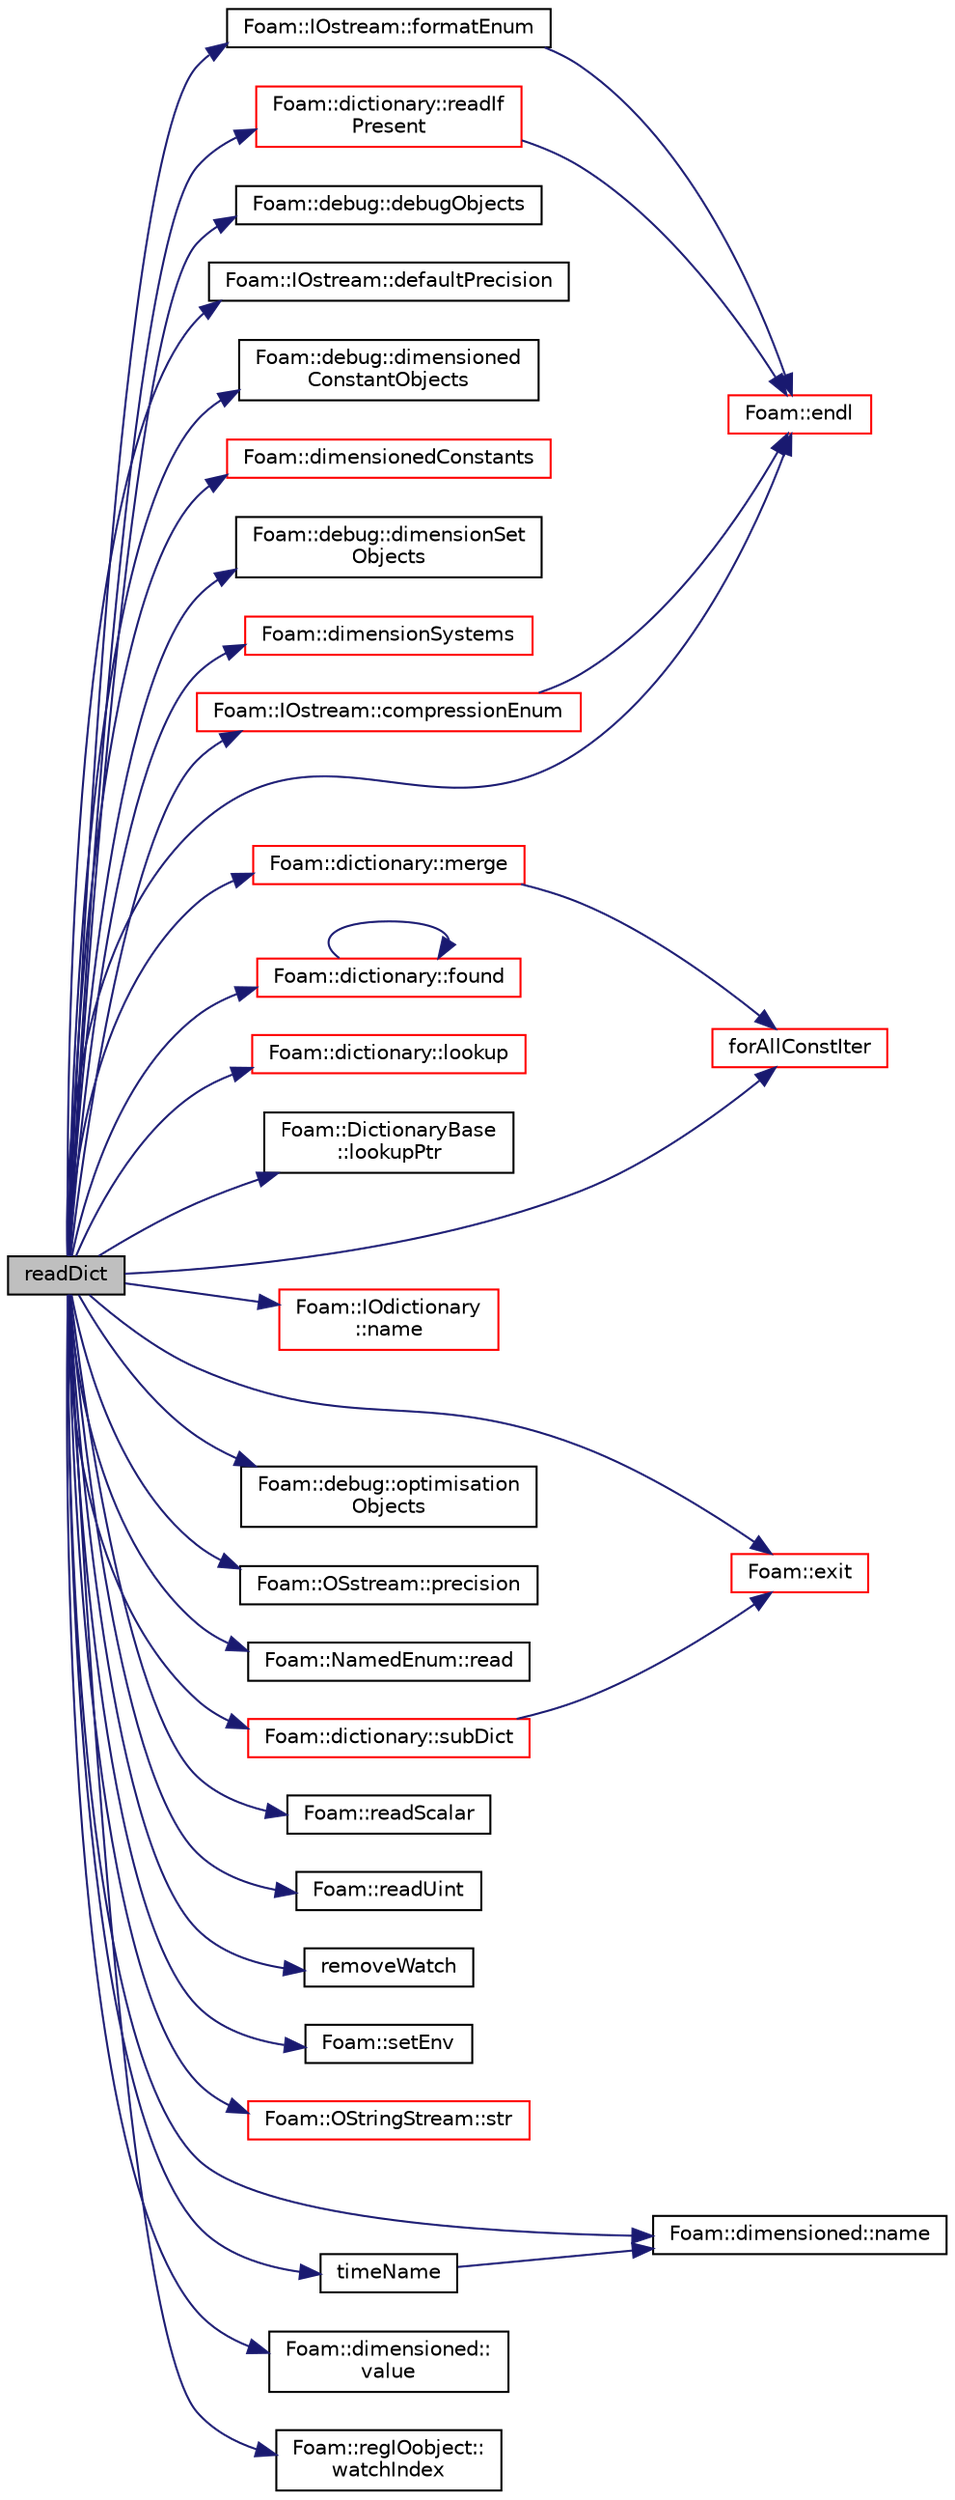 digraph "readDict"
{
  bgcolor="transparent";
  edge [fontname="Helvetica",fontsize="10",labelfontname="Helvetica",labelfontsize="10"];
  node [fontname="Helvetica",fontsize="10",shape=record];
  rankdir="LR";
  Node1991 [label="readDict",height=0.2,width=0.4,color="black", fillcolor="grey75", style="filled", fontcolor="black"];
  Node1991 -> Node1992 [color="midnightblue",fontsize="10",style="solid",fontname="Helvetica"];
  Node1992 [label="Foam::IOstream::compressionEnum",height=0.2,width=0.4,color="red",URL="$a27333.html#af210ddb71f4235fd1d2233e1f7e49bab",tooltip="Return compression of given compression name. "];
  Node1992 -> Node1993 [color="midnightblue",fontsize="10",style="solid",fontname="Helvetica"];
  Node1993 [label="Foam::endl",height=0.2,width=0.4,color="red",URL="$a21851.html#a2db8fe02a0d3909e9351bb4275b23ce4",tooltip="Add newline and flush stream. "];
  Node1991 -> Node1996 [color="midnightblue",fontsize="10",style="solid",fontname="Helvetica"];
  Node1996 [label="Foam::debug::debugObjects",height=0.2,width=0.4,color="black",URL="$a21894.html#ac9e85bdf299b2c8e49d4e83a9515c6fb",tooltip="Get access to registered debug switch objects. "];
  Node1991 -> Node1997 [color="midnightblue",fontsize="10",style="solid",fontname="Helvetica"];
  Node1997 [label="Foam::IOstream::defaultPrecision",height=0.2,width=0.4,color="black",URL="$a27333.html#a90f508fef73438f120430ecacd3a603b",tooltip="Return the default precision. "];
  Node1991 -> Node1998 [color="midnightblue",fontsize="10",style="solid",fontname="Helvetica"];
  Node1998 [label="Foam::debug::dimensioned\lConstantObjects",height=0.2,width=0.4,color="black",URL="$a21894.html#a5a78fd8d00bb67803f002f7bbfdc413b",tooltip="Get access to registered dimensionedConstant switch objects. "];
  Node1991 -> Node1999 [color="midnightblue",fontsize="10",style="solid",fontname="Helvetica"];
  Node1999 [label="Foam::dimensionedConstants",height=0.2,width=0.4,color="red",URL="$a21851.html#ac102b63ae781cfc594a265de42eced84"];
  Node1991 -> Node2271 [color="midnightblue",fontsize="10",style="solid",fontname="Helvetica"];
  Node2271 [label="Foam::debug::dimensionSet\lObjects",height=0.2,width=0.4,color="black",URL="$a21894.html#a439d58aac6829ddec7e162ad6910f42d",tooltip="Get access to registered dimensionSets switch objects. "];
  Node1991 -> Node2272 [color="midnightblue",fontsize="10",style="solid",fontname="Helvetica"];
  Node2272 [label="Foam::dimensionSystems",height=0.2,width=0.4,color="red",URL="$a21851.html#a65b53b37f6152f6b1b9d7e70b65878eb",tooltip="Top level dictionary. "];
  Node1991 -> Node1993 [color="midnightblue",fontsize="10",style="solid",fontname="Helvetica"];
  Node1991 -> Node2005 [color="midnightblue",fontsize="10",style="solid",fontname="Helvetica"];
  Node2005 [label="Foam::exit",height=0.2,width=0.4,color="red",URL="$a21851.html#a06ca7250d8e89caf05243ec094843642"];
  Node1991 -> Node2054 [color="midnightblue",fontsize="10",style="solid",fontname="Helvetica"];
  Node2054 [label="forAllConstIter",height=0.2,width=0.4,color="red",URL="$a39311.html#ae21e2836509b0fa7f7cedf6493b11b09"];
  Node1991 -> Node2274 [color="midnightblue",fontsize="10",style="solid",fontname="Helvetica"];
  Node2274 [label="Foam::IOstream::formatEnum",height=0.2,width=0.4,color="black",URL="$a27333.html#a985ea14965e6cded001a3324f78be783",tooltip="Return stream format of given format name. "];
  Node2274 -> Node1993 [color="midnightblue",fontsize="10",style="solid",fontname="Helvetica"];
  Node1991 -> Node2001 [color="midnightblue",fontsize="10",style="solid",fontname="Helvetica"];
  Node2001 [label="Foam::dictionary::found",height=0.2,width=0.4,color="red",URL="$a27129.html#adcd3d5d43253006ef145e56b43025d28",tooltip="Search dictionary for given keyword. "];
  Node2001 -> Node2001 [color="midnightblue",fontsize="10",style="solid",fontname="Helvetica"];
  Node1991 -> Node2003 [color="midnightblue",fontsize="10",style="solid",fontname="Helvetica"];
  Node2003 [label="Foam::dictionary::lookup",height=0.2,width=0.4,color="red",URL="$a27129.html#a6a0727fa523e48977e27348663def509",tooltip="Find and return an entry data stream. "];
  Node1991 -> Node2275 [color="midnightblue",fontsize="10",style="solid",fontname="Helvetica"];
  Node2275 [label="Foam::DictionaryBase\l::lookupPtr",height=0.2,width=0.4,color="black",URL="$a26805.html#ab01c63c55a0fccd0de22cd0e55516fa4",tooltip="Find and return an entry if present, otherwise return nullptr. "];
  Node1991 -> Node2276 [color="midnightblue",fontsize="10",style="solid",fontname="Helvetica"];
  Node2276 [label="Foam::dictionary::merge",height=0.2,width=0.4,color="red",URL="$a27129.html#af56b3a0b0e4fe1a730c36904c24bbf25",tooltip="Merge entries from the given dictionary. "];
  Node2276 -> Node2054 [color="midnightblue",fontsize="10",style="solid",fontname="Helvetica"];
  Node1991 -> Node2279 [color="midnightblue",fontsize="10",style="solid",fontname="Helvetica"];
  Node2279 [label="Foam::IOdictionary\l::name",height=0.2,width=0.4,color="red",URL="$a27265.html#ade4113569ef0db70665fded275a5e38e",tooltip="Name function is needed to disambiguate those inherited. "];
  Node1991 -> Node2029 [color="midnightblue",fontsize="10",style="solid",fontname="Helvetica"];
  Node2029 [label="Foam::dimensioned::name",height=0.2,width=0.4,color="black",URL="$a27473.html#ade4113569ef0db70665fded275a5e38e",tooltip="Return const reference to name. "];
  Node1991 -> Node2280 [color="midnightblue",fontsize="10",style="solid",fontname="Helvetica"];
  Node2280 [label="Foam::debug::optimisation\lObjects",height=0.2,width=0.4,color="black",URL="$a21894.html#aaba13b05db0626547ed9290d3e608f83",tooltip="Get access to registered optimisation switch objects. "];
  Node1991 -> Node2281 [color="midnightblue",fontsize="10",style="solid",fontname="Helvetica"];
  Node2281 [label="Foam::OSstream::precision",height=0.2,width=0.4,color="black",URL="$a27397.html#a74bc37758ffb63d86025a0ca596e9039",tooltip="Get precision of output field. "];
  Node1991 -> Node2282 [color="midnightblue",fontsize="10",style="solid",fontname="Helvetica"];
  Node2282 [label="Foam::NamedEnum::read",height=0.2,width=0.4,color="black",URL="$a27113.html#a23940971225b67efe40f10dda5d9f201",tooltip="Read a word from Istream and return the corresponding. "];
  Node1991 -> Node2231 [color="midnightblue",fontsize="10",style="solid",fontname="Helvetica"];
  Node2231 [label="Foam::dictionary::readIf\lPresent",height=0.2,width=0.4,color="red",URL="$a27129.html#ad4bd008e6ee208313f2c3a963ee1170d",tooltip="Find an entry if present, and assign to T. "];
  Node2231 -> Node1993 [color="midnightblue",fontsize="10",style="solid",fontname="Helvetica"];
  Node1991 -> Node2283 [color="midnightblue",fontsize="10",style="solid",fontname="Helvetica"];
  Node2283 [label="Foam::readScalar",height=0.2,width=0.4,color="black",URL="$a21851.html#a828d57f6d9b9806c086a3f840a147115",tooltip="Read whole of buf as a scalar. Return true if succesful. "];
  Node1991 -> Node2284 [color="midnightblue",fontsize="10",style="solid",fontname="Helvetica"];
  Node2284 [label="Foam::readUint",height=0.2,width=0.4,color="black",URL="$a21851.html#a9e8cf03a0faab3713f0bd348e6b40b1a"];
  Node1991 -> Node2285 [color="midnightblue",fontsize="10",style="solid",fontname="Helvetica"];
  Node2285 [label="removeWatch",height=0.2,width=0.4,color="black",URL="$a27457.html#a581097aaf2c5fa5dfda4ed12f932749a",tooltip="Remove watch on a file (using handle) "];
  Node1991 -> Node2269 [color="midnightblue",fontsize="10",style="solid",fontname="Helvetica"];
  Node2269 [label="Foam::setEnv",height=0.2,width=0.4,color="black",URL="$a21851.html#a0cc74ccdbac73015b52fc2886eed0ac2",tooltip="Set an environment variable. "];
  Node1991 -> Node2016 [color="midnightblue",fontsize="10",style="solid",fontname="Helvetica"];
  Node2016 [label="Foam::OStringStream::str",height=0.2,width=0.4,color="red",URL="$a27409.html#ae403f14d61d9789a749ee28fc10a50a9",tooltip="Return the string. "];
  Node1991 -> Node2261 [color="midnightblue",fontsize="10",style="solid",fontname="Helvetica"];
  Node2261 [label="Foam::dictionary::subDict",height=0.2,width=0.4,color="red",URL="$a27129.html#aaa26b5f2da6aff5a6a59af5407f1bf59",tooltip="Find and return a sub-dictionary. "];
  Node2261 -> Node2005 [color="midnightblue",fontsize="10",style="solid",fontname="Helvetica"];
  Node1991 -> Node2286 [color="midnightblue",fontsize="10",style="solid",fontname="Helvetica"];
  Node2286 [label="timeName",height=0.2,width=0.4,color="black",URL="$a27457.html#a90eec0cafc50ed7b6fbbfffe2c5df974",tooltip="Return current time name. "];
  Node2286 -> Node2029 [color="midnightblue",fontsize="10",style="solid",fontname="Helvetica"];
  Node1991 -> Node2030 [color="midnightblue",fontsize="10",style="solid",fontname="Helvetica"];
  Node2030 [label="Foam::dimensioned::\lvalue",height=0.2,width=0.4,color="black",URL="$a27473.html#a7948200a26c85fc3a83ffa510a91d668",tooltip="Return const reference to value. "];
  Node1991 -> Node2287 [color="midnightblue",fontsize="10",style="solid",fontname="Helvetica"];
  Node2287 [label="Foam::regIOobject::\lwatchIndex",height=0.2,width=0.4,color="black",URL="$a27441.html#a4f921bed14613e8f68eb2072f14dbd28",tooltip="Return file-monitoring handle. "];
}
